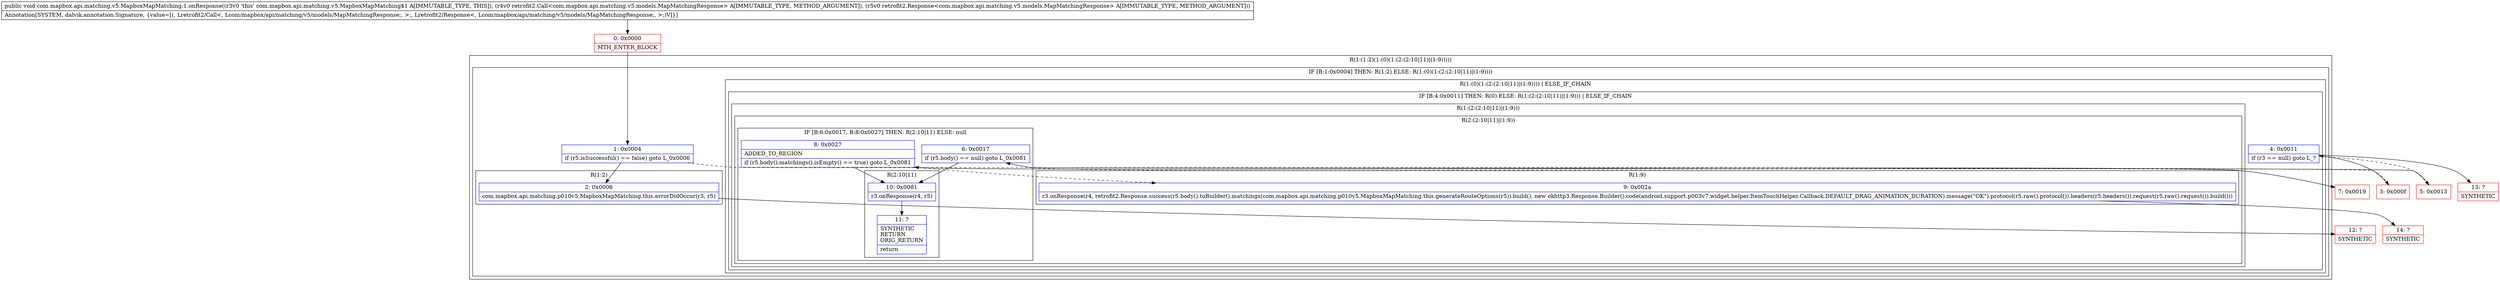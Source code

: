 digraph "CFG forcom.mapbox.api.matching.v5.MapboxMapMatching.1.onResponse(Lretrofit2\/Call;Lretrofit2\/Response;)V" {
subgraph cluster_Region_1289377125 {
label = "R(1:(1:2)(1:(0)(1:(2:(2:10|11)|(1:9)))))";
node [shape=record,color=blue];
subgraph cluster_IfRegion_258314831 {
label = "IF [B:1:0x0004] THEN: R(1:2) ELSE: R(1:(0)(1:(2:(2:10|11)|(1:9))))";
node [shape=record,color=blue];
Node_1 [shape=record,label="{1\:\ 0x0004|if (r5.isSuccessful() == false) goto L_0x0006\l}"];
subgraph cluster_Region_101876747 {
label = "R(1:2)";
node [shape=record,color=blue];
Node_2 [shape=record,label="{2\:\ 0x0006|com.mapbox.api.matching.p010v5.MapboxMapMatching.this.errorDidOccur(r3, r5)\l}"];
}
subgraph cluster_Region_220676959 {
label = "R(1:(0)(1:(2:(2:10|11)|(1:9)))) | ELSE_IF_CHAIN\l";
node [shape=record,color=blue];
subgraph cluster_IfRegion_323509987 {
label = "IF [B:4:0x0011] THEN: R(0) ELSE: R(1:(2:(2:10|11)|(1:9))) | ELSE_IF_CHAIN\l";
node [shape=record,color=blue];
Node_4 [shape=record,label="{4\:\ 0x0011|if (r3 == null) goto L_?\l}"];
subgraph cluster_Region_807162159 {
label = "R(0)";
node [shape=record,color=blue];
}
subgraph cluster_Region_574405115 {
label = "R(1:(2:(2:10|11)|(1:9)))";
node [shape=record,color=blue];
subgraph cluster_Region_364264280 {
label = "R(2:(2:10|11)|(1:9))";
node [shape=record,color=blue];
subgraph cluster_IfRegion_1155059787 {
label = "IF [B:6:0x0017, B:8:0x0027] THEN: R(2:10|11) ELSE: null";
node [shape=record,color=blue];
Node_6 [shape=record,label="{6\:\ 0x0017|if (r5.body() == null) goto L_0x0081\l}"];
Node_8 [shape=record,label="{8\:\ 0x0027|ADDED_TO_REGION\l|if (r5.body().matchings().isEmpty() == true) goto L_0x0081\l}"];
subgraph cluster_Region_379544790 {
label = "R(2:10|11)";
node [shape=record,color=blue];
Node_10 [shape=record,label="{10\:\ 0x0081|r3.onResponse(r4, r5)\l}"];
Node_11 [shape=record,label="{11\:\ ?|SYNTHETIC\lRETURN\lORIG_RETURN\l|return\l}"];
}
}
subgraph cluster_Region_1370219679 {
label = "R(1:9)";
node [shape=record,color=blue];
Node_9 [shape=record,label="{9\:\ 0x002a|r3.onResponse(r4, retrofit2.Response.success(r5.body().toBuilder().matchings(com.mapbox.api.matching.p010v5.MapboxMapMatching.this.generateRouteOptions(r5)).build(), new okhttp3.Response.Builder().code(android.support.p003v7.widget.helper.ItemTouchHelper.Callback.DEFAULT_DRAG_ANIMATION_DURATION).message(\"OK\").protocol(r5.raw().protocol()).headers(r5.headers()).request(r5.raw().request()).build()))\l}"];
}
}
}
}
}
}
}
Node_0 [shape=record,color=red,label="{0\:\ 0x0000|MTH_ENTER_BLOCK\l}"];
Node_3 [shape=record,color=red,label="{3\:\ 0x000f}"];
Node_5 [shape=record,color=red,label="{5\:\ 0x0013}"];
Node_7 [shape=record,color=red,label="{7\:\ 0x0019}"];
Node_12 [shape=record,color=red,label="{12\:\ ?|SYNTHETIC\l}"];
Node_13 [shape=record,color=red,label="{13\:\ ?|SYNTHETIC\l}"];
Node_14 [shape=record,color=red,label="{14\:\ ?|SYNTHETIC\l}"];
MethodNode[shape=record,label="{public void com.mapbox.api.matching.v5.MapboxMapMatching.1.onResponse((r3v0 'this' com.mapbox.api.matching.v5.MapboxMapMatching$1 A[IMMUTABLE_TYPE, THIS]), (r4v0 retrofit2.Call\<com.mapbox.api.matching.v5.models.MapMatchingResponse\> A[IMMUTABLE_TYPE, METHOD_ARGUMENT]), (r5v0 retrofit2.Response\<com.mapbox.api.matching.v5.models.MapMatchingResponse\> A[IMMUTABLE_TYPE, METHOD_ARGUMENT]))  | Annotation[SYSTEM, dalvik.annotation.Signature, \{value=[(, Lretrofit2\/Call\<, Lcom\/mapbox\/api\/matching\/v5\/models\/MapMatchingResponse;, \>;, Lretrofit2\/Response\<, Lcom\/mapbox\/api\/matching\/v5\/models\/MapMatchingResponse;, \>;)V]\}]\l}"];
MethodNode -> Node_0;
Node_1 -> Node_2;
Node_1 -> Node_3[style=dashed];
Node_2 -> Node_12;
Node_4 -> Node_5[style=dashed];
Node_4 -> Node_13;
Node_6 -> Node_7[style=dashed];
Node_6 -> Node_10;
Node_8 -> Node_9[style=dashed];
Node_8 -> Node_10;
Node_10 -> Node_11;
Node_9 -> Node_14;
Node_0 -> Node_1;
Node_3 -> Node_4;
Node_5 -> Node_6;
Node_7 -> Node_8;
}

